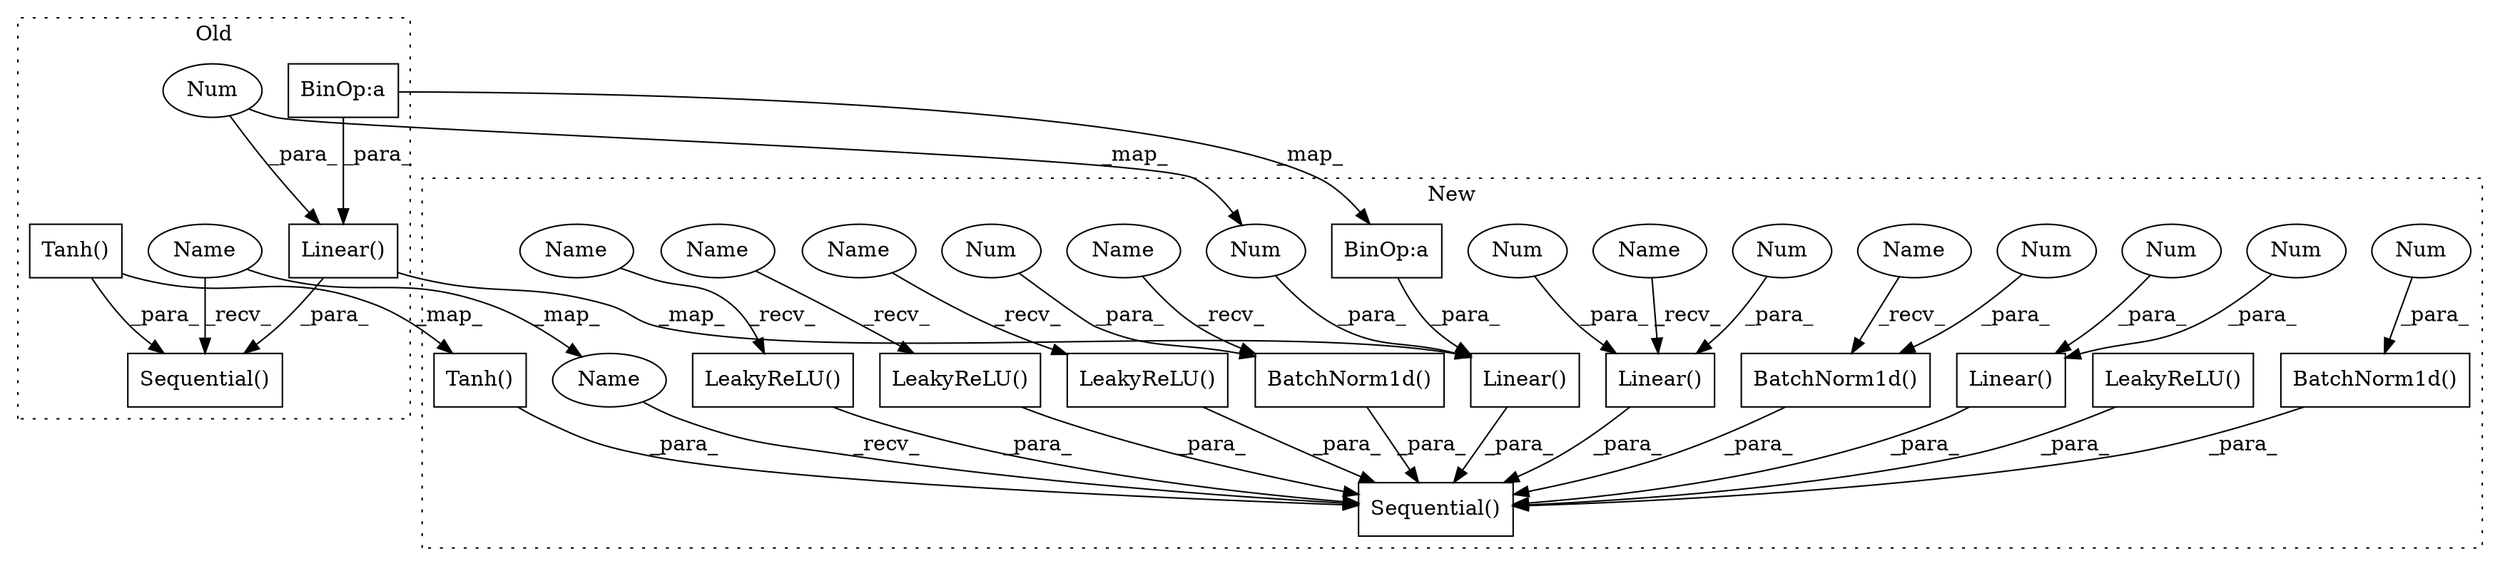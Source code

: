 digraph G {
subgraph cluster0 {
1 [label="Tanh()" a="75" s="3219" l="9" shape="box"];
4 [label="Sequential()" a="75" s="3003,3228" l="21,6" shape="box"];
6 [label="Linear()" a="75" s="3145,3210" l="10,1" shape="box"];
9 [label="BinOp:a" a="82" s="3165" l="30" shape="box"];
24 [label="Num" a="76" s="3155" l="4" shape="ellipse"];
27 [label="Name" a="87" s="3003" l="2" shape="ellipse"];
label = "Old";
style="dotted";
}
subgraph cluster1 {
2 [label="Tanh()" a="75" s="2426" l="9" shape="box"];
3 [label="Sequential()" a="75" s="1759,2435" l="21,6" shape="box"];
5 [label="LeakyReLU()" a="75" s="2131,2172" l="13,15" shape="box"];
7 [label="Linear()" a="75" s="2352,2417" l="10,1" shape="box"];
8 [label="BatchNorm1d()" a="75" s="2224,2278" l="15,1" shape="box"];
10 [label="BinOp:a" a="82" s="2372" l="30" shape="box"];
11 [label="BatchNorm1d()" a="75" s="2069,2122" l="15,1" shape="box"];
12 [label="Num" a="76" s="2084" l="3" shape="ellipse"];
13 [label="BatchNorm1d()" a="75" s="1915,1968" l="15,1" shape="box"];
14 [label="Num" a="76" s="1930" l="3" shape="ellipse"];
15 [label="Num" a="76" s="2239" l="4" shape="ellipse"];
16 [label="LeakyReLU()" a="75" s="2287,2328" l="13,15" shape="box"];
17 [label="Linear()" a="75" s="2042,2060" l="10,1" shape="box"];
18 [label="Num" a="76" s="2052" l="3" shape="ellipse"];
19 [label="Num" a="76" s="2057" l="3" shape="ellipse"];
20 [label="Linear()" a="75" s="1888,1906" l="10,1" shape="box"];
21 [label="Num" a="76" s="1903" l="3" shape="ellipse"];
22 [label="Num" a="76" s="1898" l="3" shape="ellipse"];
23 [label="LeakyReLU()" a="75" s="1977,2018" l="13,15" shape="box"];
25 [label="Num" a="76" s="2362" l="4" shape="ellipse"];
26 [label="LeakyReLU()" a="75" s="1823,1864" l="13,15" shape="box"];
28 [label="Name" a="87" s="1915" l="2" shape="ellipse"];
29 [label="Name" a="87" s="1888" l="2" shape="ellipse"];
30 [label="Name" a="87" s="1977" l="2" shape="ellipse"];
31 [label="Name" a="87" s="2287" l="2" shape="ellipse"];
32 [label="Name" a="87" s="2224" l="2" shape="ellipse"];
33 [label="Name" a="87" s="1823" l="2" shape="ellipse"];
34 [label="Name" a="87" s="1759" l="2" shape="ellipse"];
label = "New";
style="dotted";
}
1 -> 4 [label="_para_"];
1 -> 2 [label="_map_"];
2 -> 3 [label="_para_"];
5 -> 3 [label="_para_"];
6 -> 4 [label="_para_"];
6 -> 7 [label="_map_"];
7 -> 3 [label="_para_"];
8 -> 3 [label="_para_"];
9 -> 6 [label="_para_"];
9 -> 10 [label="_map_"];
10 -> 7 [label="_para_"];
11 -> 3 [label="_para_"];
12 -> 11 [label="_para_"];
13 -> 3 [label="_para_"];
14 -> 13 [label="_para_"];
15 -> 8 [label="_para_"];
16 -> 3 [label="_para_"];
17 -> 3 [label="_para_"];
18 -> 17 [label="_para_"];
19 -> 17 [label="_para_"];
20 -> 3 [label="_para_"];
21 -> 20 [label="_para_"];
22 -> 20 [label="_para_"];
23 -> 3 [label="_para_"];
24 -> 6 [label="_para_"];
24 -> 25 [label="_map_"];
25 -> 7 [label="_para_"];
26 -> 3 [label="_para_"];
27 -> 34 [label="_map_"];
27 -> 4 [label="_recv_"];
28 -> 13 [label="_recv_"];
29 -> 20 [label="_recv_"];
30 -> 23 [label="_recv_"];
31 -> 16 [label="_recv_"];
32 -> 8 [label="_recv_"];
33 -> 26 [label="_recv_"];
34 -> 3 [label="_recv_"];
}